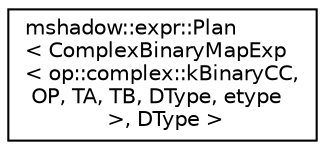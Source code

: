 digraph "Graphical Class Hierarchy"
{
 // LATEX_PDF_SIZE
  edge [fontname="Helvetica",fontsize="10",labelfontname="Helvetica",labelfontsize="10"];
  node [fontname="Helvetica",fontsize="10",shape=record];
  rankdir="LR";
  Node0 [label="mshadow::expr::Plan\l\< ComplexBinaryMapExp\l\< op::complex::kBinaryCC,\l OP, TA, TB, DType, etype\l \>, DType \>",height=0.2,width=0.4,color="black", fillcolor="white", style="filled",URL="$classmshadow_1_1expr_1_1Plan_3_01ComplexBinaryMapExp_3_01op_1_1complex_1_1kBinaryCC_00_01OP_00_070418209bf6f822b4248b0ecfca4610a.html",tooltip=" "];
}
